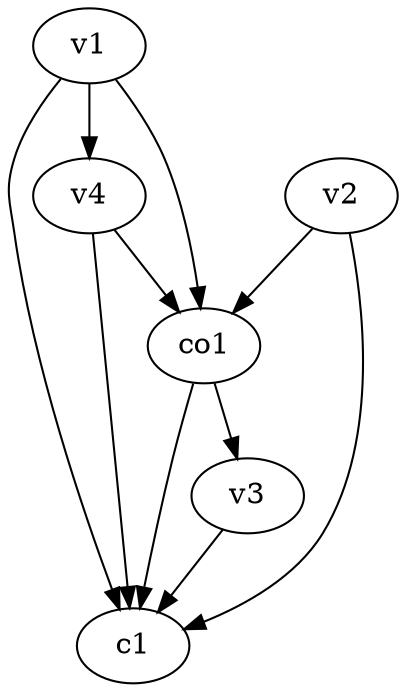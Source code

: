 strict digraph  {
c1;
v1;
v2;
v3;
v4;
co1;
v1 -> c1  [weight=1];
v1 -> co1  [weight=1];
v1 -> v4  [weight=1];
v2 -> c1  [weight=1];
v2 -> co1  [weight=1];
v3 -> c1  [weight=1];
v4 -> c1  [weight=1];
v4 -> co1  [weight=1];
co1 -> c1  [weight=1];
co1 -> v3  [weight=1];
}
